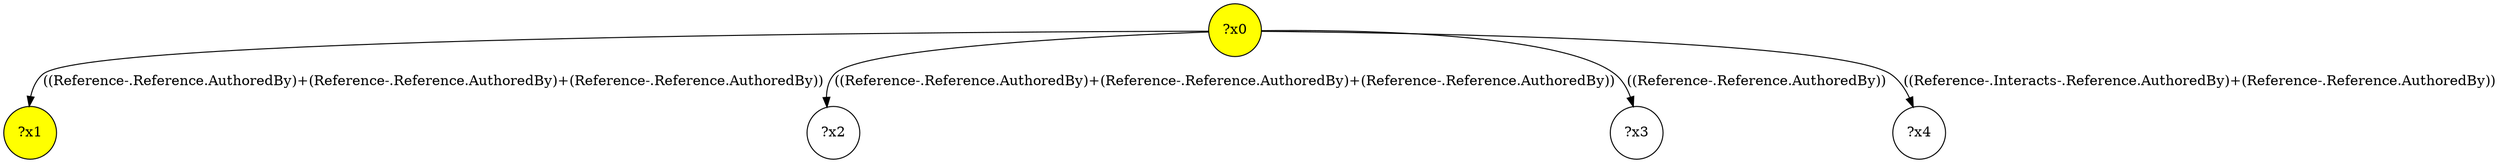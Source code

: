 digraph g {
	x0 [fillcolor="yellow", style="filled," shape=circle, label="?x0"];
	x1 [fillcolor="yellow", style="filled," shape=circle, label="?x1"];
	x0 -> x1 [label="((Reference-.Reference.AuthoredBy)+(Reference-.Reference.AuthoredBy)+(Reference-.Reference.AuthoredBy))"];
	x2 [shape=circle, label="?x2"];
	x0 -> x2 [label="((Reference-.Reference.AuthoredBy)+(Reference-.Reference.AuthoredBy)+(Reference-.Reference.AuthoredBy))"];
	x3 [shape=circle, label="?x3"];
	x0 -> x3 [label="((Reference-.Reference.AuthoredBy))"];
	x4 [shape=circle, label="?x4"];
	x0 -> x4 [label="((Reference-.Interacts-.Reference.AuthoredBy)+(Reference-.Reference.AuthoredBy))"];
}
